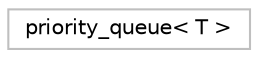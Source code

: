 digraph "Graphical Class Hierarchy"
{
 // LATEX_PDF_SIZE
  edge [fontname="Helvetica",fontsize="10",labelfontname="Helvetica",labelfontsize="10"];
  node [fontname="Helvetica",fontsize="10",shape=record];
  rankdir="LR";
  Node0 [label="priority_queue\< T \>",height=0.2,width=0.4,color="grey75", fillcolor="white", style="filled",tooltip="STL class."];
}
